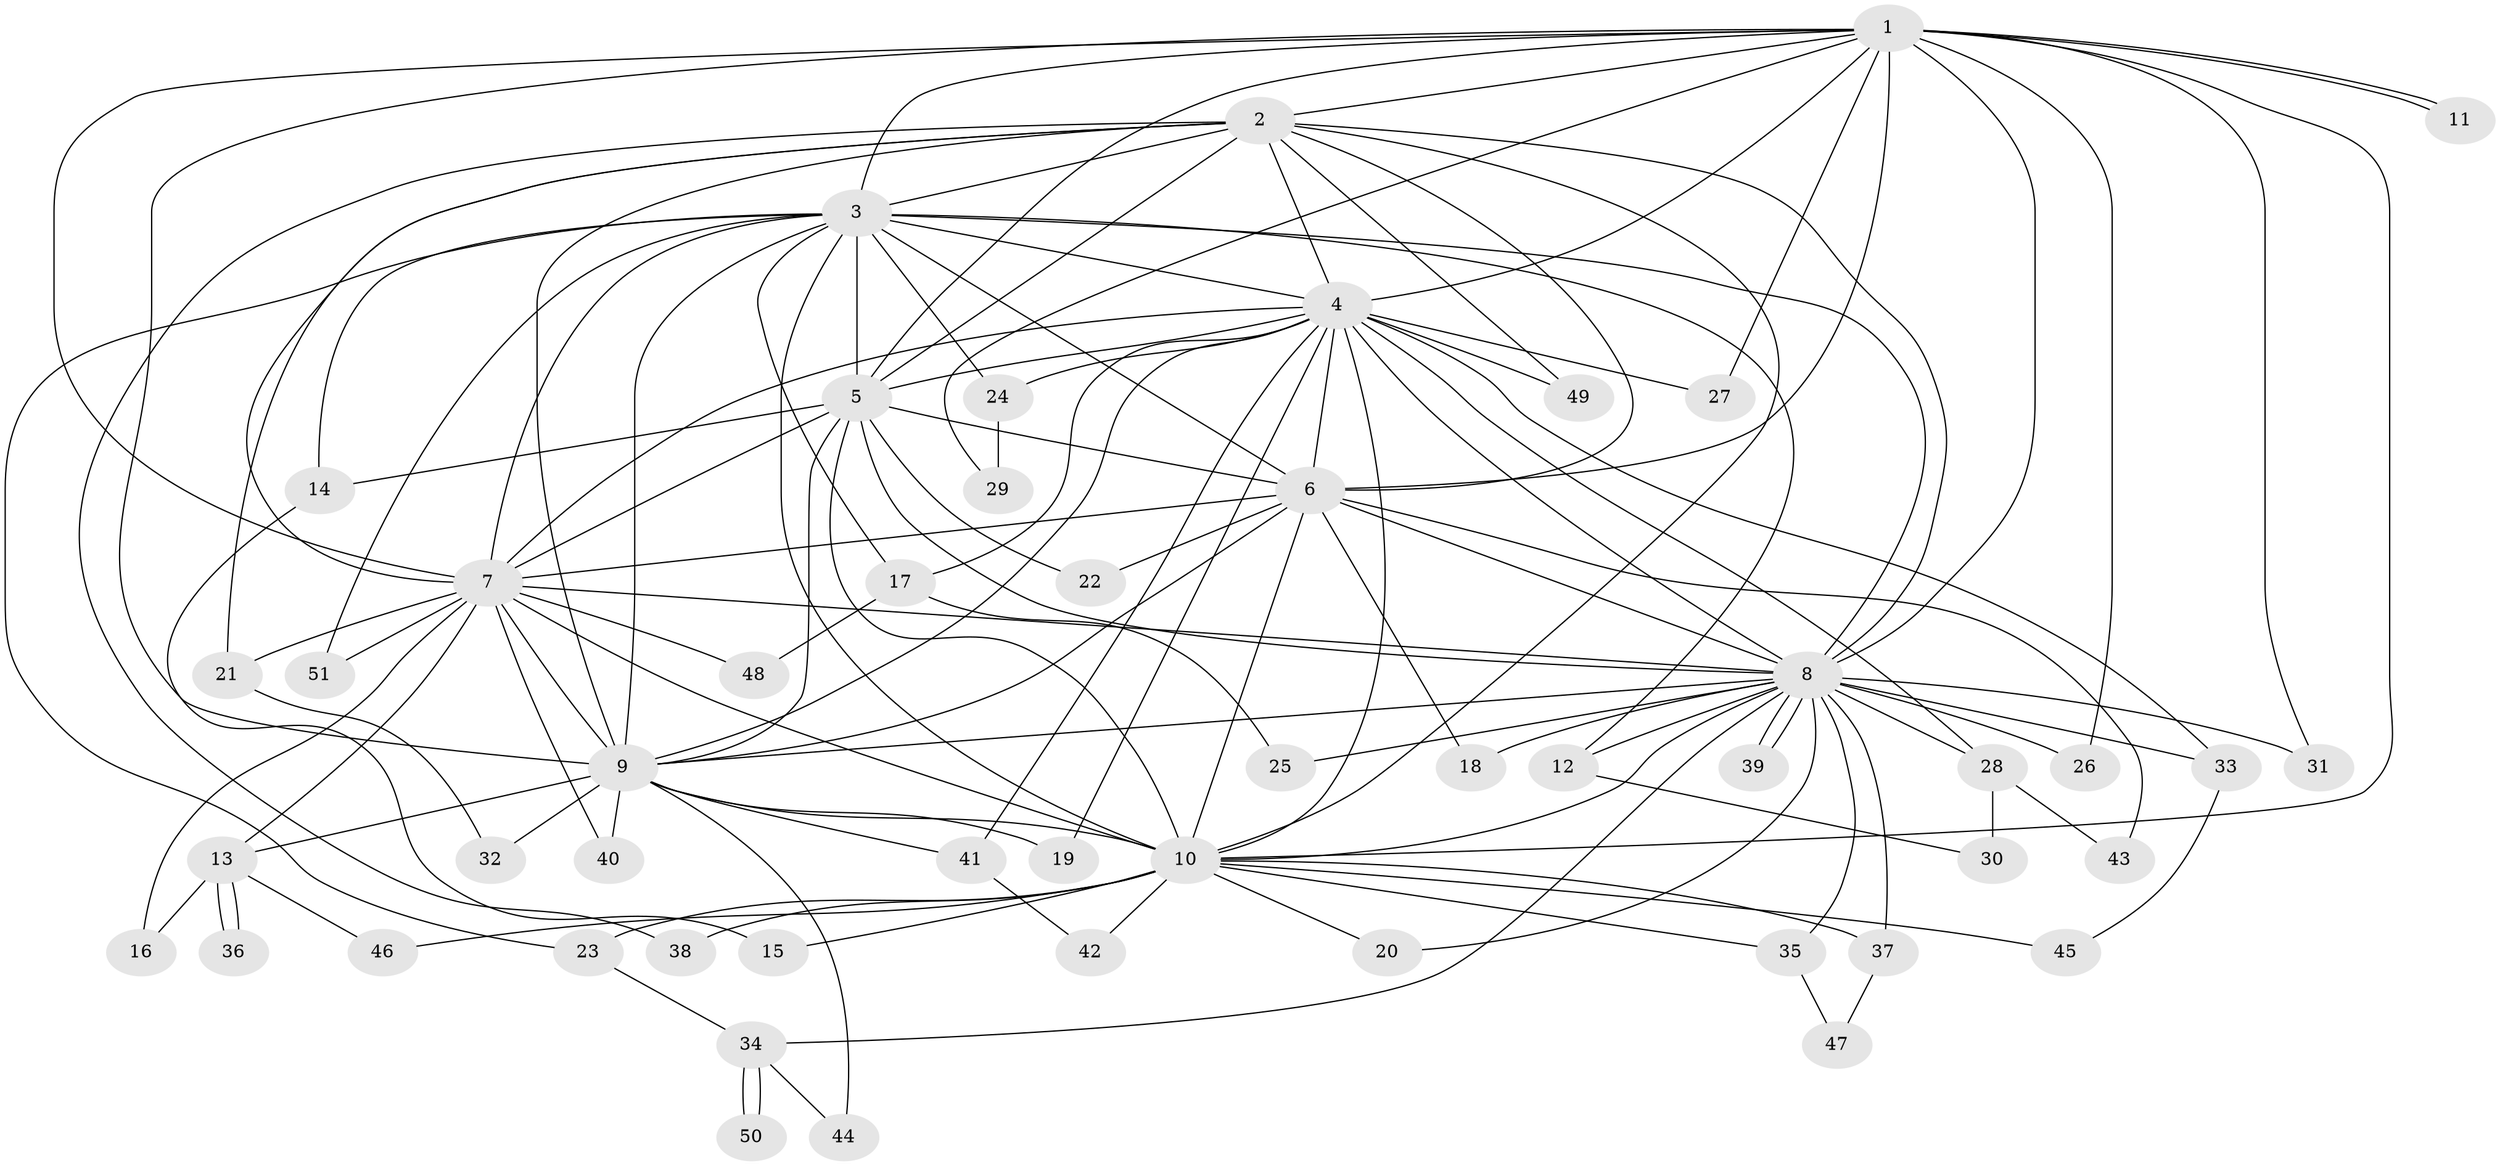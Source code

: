 // coarse degree distribution, {15: 0.08333333333333333, 11: 0.05555555555555555, 8: 0.027777777777777776, 25: 0.027777777777777776, 2: 0.4722222222222222, 3: 0.25, 4: 0.05555555555555555, 1: 0.027777777777777776}
// Generated by graph-tools (version 1.1) at 2025/23/03/03/25 07:23:45]
// undirected, 51 vertices, 127 edges
graph export_dot {
graph [start="1"]
  node [color=gray90,style=filled];
  1;
  2;
  3;
  4;
  5;
  6;
  7;
  8;
  9;
  10;
  11;
  12;
  13;
  14;
  15;
  16;
  17;
  18;
  19;
  20;
  21;
  22;
  23;
  24;
  25;
  26;
  27;
  28;
  29;
  30;
  31;
  32;
  33;
  34;
  35;
  36;
  37;
  38;
  39;
  40;
  41;
  42;
  43;
  44;
  45;
  46;
  47;
  48;
  49;
  50;
  51;
  1 -- 2;
  1 -- 3;
  1 -- 4;
  1 -- 5;
  1 -- 6;
  1 -- 7;
  1 -- 8;
  1 -- 9;
  1 -- 10;
  1 -- 11;
  1 -- 11;
  1 -- 26;
  1 -- 27;
  1 -- 29;
  1 -- 31;
  2 -- 3;
  2 -- 4;
  2 -- 5;
  2 -- 6;
  2 -- 7;
  2 -- 8;
  2 -- 9;
  2 -- 10;
  2 -- 21;
  2 -- 38;
  2 -- 49;
  3 -- 4;
  3 -- 5;
  3 -- 6;
  3 -- 7;
  3 -- 8;
  3 -- 9;
  3 -- 10;
  3 -- 12;
  3 -- 14;
  3 -- 17;
  3 -- 23;
  3 -- 24;
  3 -- 51;
  4 -- 5;
  4 -- 6;
  4 -- 7;
  4 -- 8;
  4 -- 9;
  4 -- 10;
  4 -- 17;
  4 -- 19;
  4 -- 24;
  4 -- 27;
  4 -- 28;
  4 -- 33;
  4 -- 41;
  4 -- 49;
  5 -- 6;
  5 -- 7;
  5 -- 8;
  5 -- 9;
  5 -- 10;
  5 -- 14;
  5 -- 22;
  6 -- 7;
  6 -- 8;
  6 -- 9;
  6 -- 10;
  6 -- 18;
  6 -- 22;
  6 -- 43;
  7 -- 8;
  7 -- 9;
  7 -- 10;
  7 -- 13;
  7 -- 16;
  7 -- 21;
  7 -- 40;
  7 -- 48;
  7 -- 51;
  8 -- 9;
  8 -- 10;
  8 -- 12;
  8 -- 18;
  8 -- 20;
  8 -- 25;
  8 -- 26;
  8 -- 28;
  8 -- 31;
  8 -- 33;
  8 -- 34;
  8 -- 35;
  8 -- 37;
  8 -- 39;
  8 -- 39;
  9 -- 10;
  9 -- 13;
  9 -- 19;
  9 -- 32;
  9 -- 40;
  9 -- 41;
  9 -- 44;
  10 -- 15;
  10 -- 20;
  10 -- 23;
  10 -- 35;
  10 -- 37;
  10 -- 38;
  10 -- 42;
  10 -- 45;
  10 -- 46;
  12 -- 30;
  13 -- 16;
  13 -- 36;
  13 -- 36;
  13 -- 46;
  14 -- 15;
  17 -- 25;
  17 -- 48;
  21 -- 32;
  23 -- 34;
  24 -- 29;
  28 -- 30;
  28 -- 43;
  33 -- 45;
  34 -- 44;
  34 -- 50;
  34 -- 50;
  35 -- 47;
  37 -- 47;
  41 -- 42;
}
